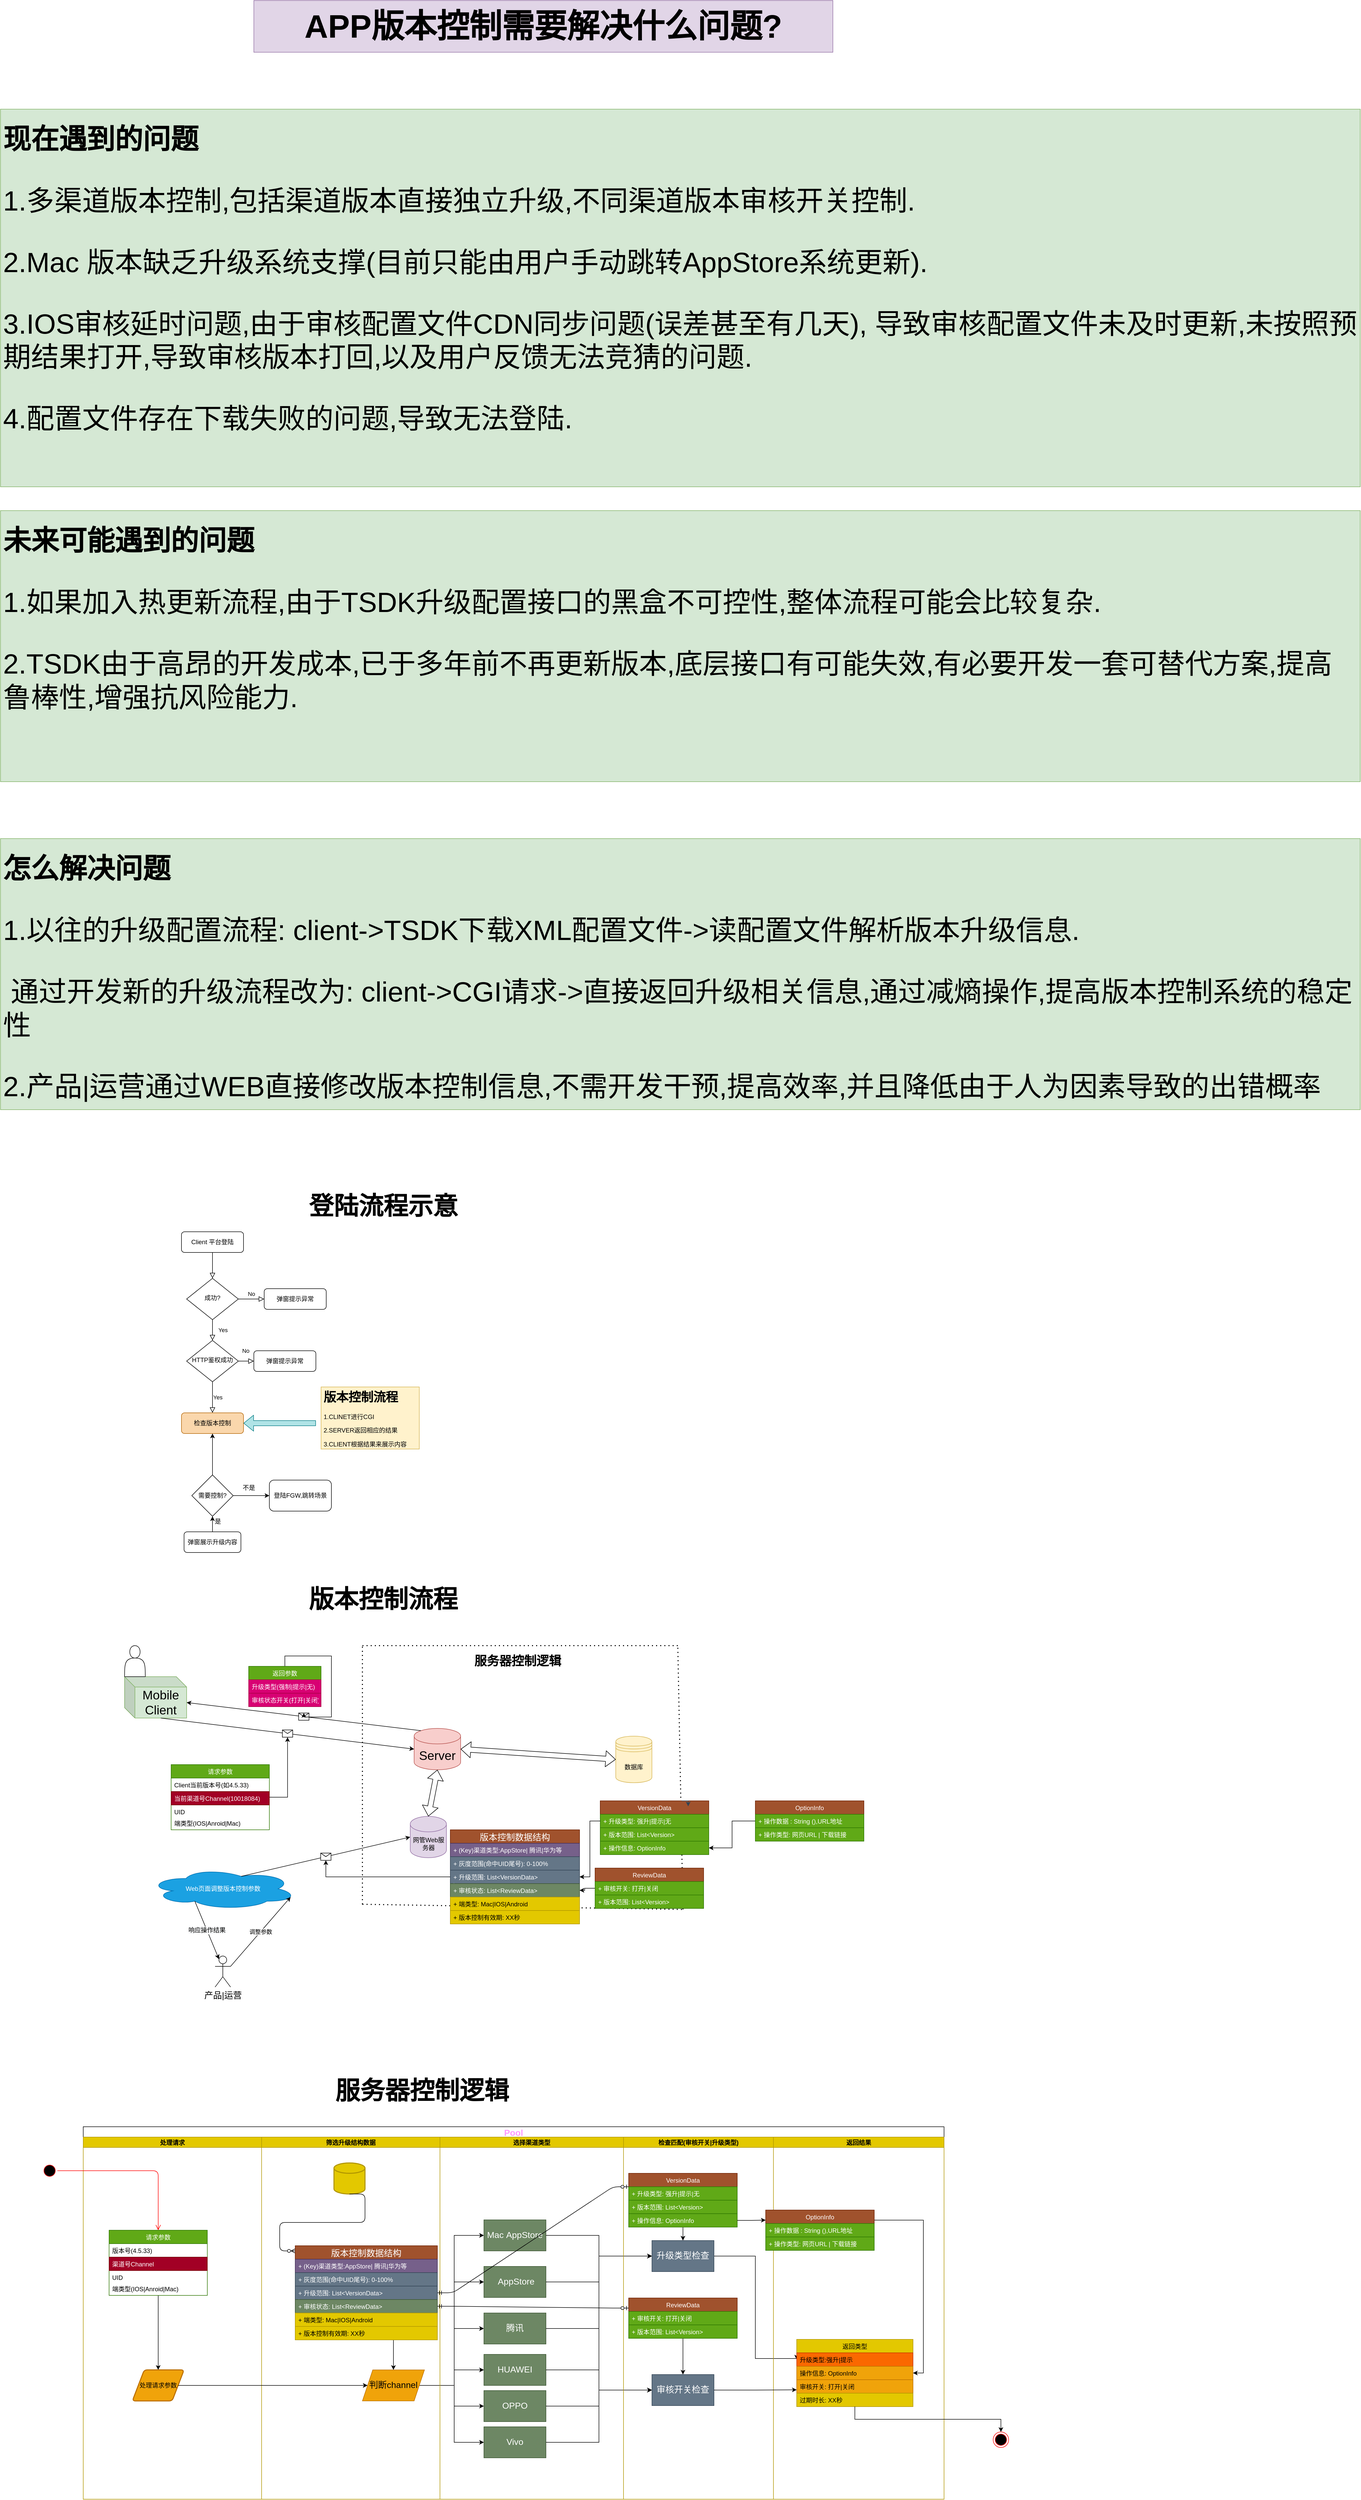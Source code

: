 <mxfile version="14.9.2" type="github">
  <diagram id="C5RBs43oDa-KdzZeNtuy" name="Page-1">
    <mxGraphModel dx="4569" dy="3634" grid="1" gridSize="10" guides="1" tooltips="1" connect="1" arrows="1" fold="1" page="1" pageScale="1" pageWidth="827" pageHeight="1169" math="0" shadow="0">
      <root>
        <mxCell id="WIyWlLk6GJQsqaUBKTNV-0" />
        <mxCell id="WIyWlLk6GJQsqaUBKTNV-1" parent="WIyWlLk6GJQsqaUBKTNV-0" />
        <mxCell id="WIyWlLk6GJQsqaUBKTNV-2" value="" style="rounded=0;html=1;jettySize=auto;orthogonalLoop=1;fontSize=11;endArrow=block;endFill=0;endSize=8;strokeWidth=1;shadow=0;labelBackgroundColor=none;edgeStyle=orthogonalEdgeStyle;" parent="WIyWlLk6GJQsqaUBKTNV-1" source="WIyWlLk6GJQsqaUBKTNV-3" target="WIyWlLk6GJQsqaUBKTNV-6" edge="1">
          <mxGeometry relative="1" as="geometry" />
        </mxCell>
        <mxCell id="WIyWlLk6GJQsqaUBKTNV-3" value="Client&amp;nbsp;平台登陆" style="rounded=1;whiteSpace=wrap;html=1;fontSize=12;glass=0;strokeWidth=1;shadow=0;" parent="WIyWlLk6GJQsqaUBKTNV-1" vertex="1">
          <mxGeometry x="160" y="80" width="120" height="40" as="geometry" />
        </mxCell>
        <mxCell id="WIyWlLk6GJQsqaUBKTNV-4" value="Yes" style="rounded=0;html=1;jettySize=auto;orthogonalLoop=1;fontSize=11;endArrow=block;endFill=0;endSize=8;strokeWidth=1;shadow=0;labelBackgroundColor=none;edgeStyle=orthogonalEdgeStyle;" parent="WIyWlLk6GJQsqaUBKTNV-1" source="WIyWlLk6GJQsqaUBKTNV-6" target="WIyWlLk6GJQsqaUBKTNV-10" edge="1">
          <mxGeometry y="20" relative="1" as="geometry">
            <mxPoint as="offset" />
          </mxGeometry>
        </mxCell>
        <mxCell id="WIyWlLk6GJQsqaUBKTNV-5" value="No" style="edgeStyle=orthogonalEdgeStyle;rounded=0;html=1;jettySize=auto;orthogonalLoop=1;fontSize=11;endArrow=block;endFill=0;endSize=8;strokeWidth=1;shadow=0;labelBackgroundColor=none;" parent="WIyWlLk6GJQsqaUBKTNV-1" source="WIyWlLk6GJQsqaUBKTNV-6" target="WIyWlLk6GJQsqaUBKTNV-7" edge="1">
          <mxGeometry y="10" relative="1" as="geometry">
            <mxPoint as="offset" />
          </mxGeometry>
        </mxCell>
        <mxCell id="WIyWlLk6GJQsqaUBKTNV-6" value="成功?" style="rhombus;whiteSpace=wrap;html=1;shadow=0;fontFamily=Helvetica;fontSize=12;align=center;strokeWidth=1;spacing=6;spacingTop=-4;" parent="WIyWlLk6GJQsqaUBKTNV-1" vertex="1">
          <mxGeometry x="170" y="170" width="100" height="80" as="geometry" />
        </mxCell>
        <mxCell id="WIyWlLk6GJQsqaUBKTNV-7" value="弹窗提示异常" style="rounded=1;whiteSpace=wrap;html=1;fontSize=12;glass=0;strokeWidth=1;shadow=0;" parent="WIyWlLk6GJQsqaUBKTNV-1" vertex="1">
          <mxGeometry x="320" y="190" width="120" height="40" as="geometry" />
        </mxCell>
        <mxCell id="WIyWlLk6GJQsqaUBKTNV-8" value="No" style="rounded=0;html=1;jettySize=auto;orthogonalLoop=1;fontSize=11;endArrow=block;endFill=0;endSize=8;strokeWidth=1;shadow=0;labelBackgroundColor=none;edgeStyle=orthogonalEdgeStyle;" parent="WIyWlLk6GJQsqaUBKTNV-1" source="WIyWlLk6GJQsqaUBKTNV-10" target="WIyWlLk6GJQsqaUBKTNV-11" edge="1">
          <mxGeometry x="0.333" y="20" relative="1" as="geometry">
            <mxPoint as="offset" />
          </mxGeometry>
        </mxCell>
        <mxCell id="WIyWlLk6GJQsqaUBKTNV-9" value="Yes" style="edgeStyle=orthogonalEdgeStyle;rounded=0;html=1;jettySize=auto;orthogonalLoop=1;fontSize=11;endArrow=block;endFill=0;endSize=8;strokeWidth=1;shadow=0;labelBackgroundColor=none;" parent="WIyWlLk6GJQsqaUBKTNV-1" source="WIyWlLk6GJQsqaUBKTNV-10" target="WIyWlLk6GJQsqaUBKTNV-12" edge="1">
          <mxGeometry y="10" relative="1" as="geometry">
            <mxPoint as="offset" />
          </mxGeometry>
        </mxCell>
        <mxCell id="WIyWlLk6GJQsqaUBKTNV-10" value="HTTP鉴权成功" style="rhombus;whiteSpace=wrap;html=1;shadow=0;fontFamily=Helvetica;fontSize=12;align=center;strokeWidth=1;spacing=6;spacingTop=-4;" parent="WIyWlLk6GJQsqaUBKTNV-1" vertex="1">
          <mxGeometry x="170" y="290" width="100" height="80" as="geometry" />
        </mxCell>
        <mxCell id="WIyWlLk6GJQsqaUBKTNV-11" value="弹窗提示异常" style="rounded=1;whiteSpace=wrap;html=1;fontSize=12;glass=0;strokeWidth=1;shadow=0;" parent="WIyWlLk6GJQsqaUBKTNV-1" vertex="1">
          <mxGeometry x="300" y="310" width="120" height="40" as="geometry" />
        </mxCell>
        <mxCell id="WIyWlLk6GJQsqaUBKTNV-12" value="检查版本控制" style="rounded=1;whiteSpace=wrap;html=1;fontSize=12;glass=0;strokeWidth=1;shadow=0;fillColor=#fad7ac;strokeColor=#b46504;" parent="WIyWlLk6GJQsqaUBKTNV-1" vertex="1">
          <mxGeometry x="160" y="430" width="120" height="40" as="geometry" />
        </mxCell>
        <mxCell id="D4YN4v9mlvJEu1m4oH__-1" style="edgeStyle=orthogonalEdgeStyle;rounded=0;orthogonalLoop=1;jettySize=auto;html=1;" parent="WIyWlLk6GJQsqaUBKTNV-1" source="D4YN4v9mlvJEu1m4oH__-0" target="WIyWlLk6GJQsqaUBKTNV-12" edge="1">
          <mxGeometry relative="1" as="geometry" />
        </mxCell>
        <mxCell id="D4YN4v9mlvJEu1m4oH__-6" style="edgeStyle=orthogonalEdgeStyle;rounded=0;orthogonalLoop=1;jettySize=auto;html=1;entryX=0;entryY=0.5;entryDx=0;entryDy=0;" parent="WIyWlLk6GJQsqaUBKTNV-1" source="D4YN4v9mlvJEu1m4oH__-0" target="D4YN4v9mlvJEu1m4oH__-2" edge="1">
          <mxGeometry relative="1" as="geometry" />
        </mxCell>
        <mxCell id="D4YN4v9mlvJEu1m4oH__-0" value="需要控制?" style="rhombus;whiteSpace=wrap;html=1;" parent="WIyWlLk6GJQsqaUBKTNV-1" vertex="1">
          <mxGeometry x="180" y="550" width="80" height="80" as="geometry" />
        </mxCell>
        <mxCell id="D4YN4v9mlvJEu1m4oH__-2" value="登陆FGW,跳转场景" style="rounded=1;whiteSpace=wrap;html=1;" parent="WIyWlLk6GJQsqaUBKTNV-1" vertex="1">
          <mxGeometry x="330" y="560" width="120" height="60" as="geometry" />
        </mxCell>
        <mxCell id="D4YN4v9mlvJEu1m4oH__-4" style="edgeStyle=orthogonalEdgeStyle;rounded=0;orthogonalLoop=1;jettySize=auto;html=1;" parent="WIyWlLk6GJQsqaUBKTNV-1" source="D4YN4v9mlvJEu1m4oH__-3" target="D4YN4v9mlvJEu1m4oH__-0" edge="1">
          <mxGeometry relative="1" as="geometry" />
        </mxCell>
        <mxCell id="D4YN4v9mlvJEu1m4oH__-3" value="弹窗展示升级内容" style="rounded=1;whiteSpace=wrap;html=1;" parent="WIyWlLk6GJQsqaUBKTNV-1" vertex="1">
          <mxGeometry x="165" y="660" width="110" height="40" as="geometry" />
        </mxCell>
        <mxCell id="D4YN4v9mlvJEu1m4oH__-5" value="是" style="text;html=1;align=center;verticalAlign=middle;resizable=0;points=[];autosize=1;strokeColor=none;" parent="WIyWlLk6GJQsqaUBKTNV-1" vertex="1">
          <mxGeometry x="215" y="630" width="30" height="20" as="geometry" />
        </mxCell>
        <mxCell id="D4YN4v9mlvJEu1m4oH__-7" value="不是" style="text;html=1;align=center;verticalAlign=middle;resizable=0;points=[];autosize=1;strokeColor=none;" parent="WIyWlLk6GJQsqaUBKTNV-1" vertex="1">
          <mxGeometry x="270" y="565" width="40" height="20" as="geometry" />
        </mxCell>
        <mxCell id="D4YN4v9mlvJEu1m4oH__-8" value="" style="shape=flexArrow;endArrow=classic;html=1;entryX=1;entryY=0.5;entryDx=0;entryDy=0;fillColor=#b0e3e6;strokeColor=#0e8088;" parent="WIyWlLk6GJQsqaUBKTNV-1" target="WIyWlLk6GJQsqaUBKTNV-12" edge="1">
          <mxGeometry width="50" height="50" relative="1" as="geometry">
            <mxPoint x="420" y="450" as="sourcePoint" />
            <mxPoint x="464" y="430" as="targetPoint" />
          </mxGeometry>
        </mxCell>
        <mxCell id="D4YN4v9mlvJEu1m4oH__-9" value="&lt;h1&gt;版本控制流程&lt;/h1&gt;&lt;p&gt;1.CLINET进行CGI&lt;/p&gt;&lt;p&gt;2.SERVER返回相应的结果&lt;/p&gt;&lt;p&gt;3.CLIENT根据结果来展示内容&lt;/p&gt;" style="text;html=1;strokeColor=#d6b656;fillColor=#fff2cc;spacing=5;spacingTop=-20;whiteSpace=wrap;overflow=hidden;rounded=0;" parent="WIyWlLk6GJQsqaUBKTNV-1" vertex="1">
          <mxGeometry x="430" y="380" width="190" height="120" as="geometry" />
        </mxCell>
        <mxCell id="D4YN4v9mlvJEu1m4oH__-10" value="&lt;font style=&quot;font-size: 48px&quot;&gt;登陆流程示意&lt;/font&gt;" style="text;html=1;align=center;verticalAlign=middle;resizable=0;points=[];autosize=1;strokeColor=none;fontSize=24;fontStyle=1" parent="WIyWlLk6GJQsqaUBKTNV-1" vertex="1">
          <mxGeometry x="400" y="10" width="300" height="40" as="geometry" />
        </mxCell>
        <mxCell id="D4YN4v9mlvJEu1m4oH__-46" value="&lt;h1 style=&quot;text-align: left&quot;&gt;版本控制流程&lt;/h1&gt;" style="text;html=1;align=center;verticalAlign=middle;resizable=0;points=[];autosize=1;strokeColor=none;fontSize=24;" parent="WIyWlLk6GJQsqaUBKTNV-1" vertex="1">
          <mxGeometry x="400" y="740" width="300" height="100" as="geometry" />
        </mxCell>
        <mxCell id="D4YN4v9mlvJEu1m4oH__-47" value="Mobile&lt;br&gt;Client" style="shape=cube;whiteSpace=wrap;html=1;boundedLbl=1;backgroundOutline=1;darkOpacity=0.05;darkOpacity2=0.1;fontSize=24;fillColor=#d5e8d4;strokeColor=#82b366;" parent="WIyWlLk6GJQsqaUBKTNV-1" vertex="1">
          <mxGeometry x="50" y="940" width="120" height="80" as="geometry" />
        </mxCell>
        <mxCell id="D4YN4v9mlvJEu1m4oH__-48" value="Server" style="shape=cylinder3;whiteSpace=wrap;html=1;boundedLbl=1;backgroundOutline=1;size=15;fontSize=24;fillColor=#f8cecc;strokeColor=#b85450;" parent="WIyWlLk6GJQsqaUBKTNV-1" vertex="1">
          <mxGeometry x="610" y="1040" width="90" height="80" as="geometry" />
        </mxCell>
        <mxCell id="0dqQhRruF30PHTMvhqvC-68" style="edgeStyle=orthogonalEdgeStyle;rounded=0;orthogonalLoop=1;jettySize=auto;html=1;entryX=0.5;entryY=1;entryDx=0;entryDy=0;" parent="WIyWlLk6GJQsqaUBKTNV-1" source="0dqQhRruF30PHTMvhqvC-1" target="0dqQhRruF30PHTMvhqvC-66" edge="1">
          <mxGeometry relative="1" as="geometry" />
        </mxCell>
        <mxCell id="0dqQhRruF30PHTMvhqvC-1" value="请求参数" style="swimlane;fontStyle=0;childLayout=stackLayout;horizontal=1;startSize=26;horizontalStack=0;resizeParent=1;resizeParentMax=0;resizeLast=0;collapsible=1;marginBottom=0;autosize=1;metaEdit=1;aspect=fixed;fillColor=#60a917;strokeColor=#2D7600;fontColor=#ffffff;" parent="WIyWlLk6GJQsqaUBKTNV-1" vertex="1">
          <mxGeometry x="140" y="1110" width="190" height="126" as="geometry" />
        </mxCell>
        <mxCell id="0dqQhRruF30PHTMvhqvC-2" value="Client当前版本号(如4.5.33)" style="text;strokeColor=none;fillColor=none;align=left;verticalAlign=top;spacingLeft=4;spacingRight=4;overflow=hidden;rotatable=0;points=[[0,0.5],[1,0.5]];portConstraint=eastwest;" parent="0dqQhRruF30PHTMvhqvC-1" vertex="1">
          <mxGeometry y="26" width="190" height="26" as="geometry" />
        </mxCell>
        <mxCell id="0dqQhRruF30PHTMvhqvC-62" value="当前渠道号Channel(10018084)" style="text;strokeColor=#6F0000;fillColor=#a20025;align=left;verticalAlign=top;spacingLeft=4;spacingRight=4;overflow=hidden;rotatable=0;points=[[0,0.5],[1,0.5]];portConstraint=eastwest;fontColor=#ffffff;" parent="0dqQhRruF30PHTMvhqvC-1" vertex="1">
          <mxGeometry y="52" width="190" height="26" as="geometry" />
        </mxCell>
        <object label="UID" Channel="" id="0dqQhRruF30PHTMvhqvC-4">
          <mxCell style="text;strokeColor=none;fillColor=none;align=left;verticalAlign=top;spacingLeft=4;spacingRight=4;overflow=hidden;rotatable=0;points=[[0,0.5],[1,0.5]];portConstraint=eastwest;" parent="0dqQhRruF30PHTMvhqvC-1" vertex="1">
            <mxGeometry y="78" width="190" height="22" as="geometry" />
          </mxCell>
        </object>
        <mxCell id="0dqQhRruF30PHTMvhqvC-3" value="端类型(IOS|Anroid|Mac)" style="text;strokeColor=none;fillColor=none;align=left;verticalAlign=top;spacingLeft=4;spacingRight=4;overflow=hidden;rotatable=0;points=[[0,0.5],[1,0.5]];portConstraint=eastwest;" parent="0dqQhRruF30PHTMvhqvC-1" vertex="1">
          <mxGeometry y="100" width="190" height="26" as="geometry" />
        </mxCell>
        <mxCell id="0dqQhRruF30PHTMvhqvC-7" value="" style="shape=actor;whiteSpace=wrap;html=1;" parent="WIyWlLk6GJQsqaUBKTNV-1" vertex="1">
          <mxGeometry x="50" y="880" width="40" height="60" as="geometry" />
        </mxCell>
        <mxCell id="0dqQhRruF30PHTMvhqvC-8" value="数据库" style="shape=datastore;whiteSpace=wrap;html=1;fillColor=#fff2cc;strokeColor=#d6b656;" parent="WIyWlLk6GJQsqaUBKTNV-1" vertex="1">
          <mxGeometry x="1000" y="1055" width="70" height="90" as="geometry" />
        </mxCell>
        <mxCell id="0dqQhRruF30PHTMvhqvC-9" value="产品|运营&lt;br style=&quot;font-size: 17px;&quot;&gt;" style="shape=umlActor;verticalLabelPosition=bottom;verticalAlign=top;html=1;outlineConnect=0;fontSize=17;" parent="WIyWlLk6GJQsqaUBKTNV-1" vertex="1">
          <mxGeometry x="225" y="1480" width="30" height="60" as="geometry" />
        </mxCell>
        <mxCell id="0dqQhRruF30PHTMvhqvC-10" value="Web页面调整版本控制参数" style="ellipse;shape=cloud;whiteSpace=wrap;html=1;fillColor=#1ba1e2;strokeColor=#006EAF;fontColor=#ffffff;" parent="WIyWlLk6GJQsqaUBKTNV-1" vertex="1">
          <mxGeometry x="97.5" y="1310" width="285" height="80" as="geometry" />
        </mxCell>
        <mxCell id="0dqQhRruF30PHTMvhqvC-19" value="网管Web服务器" style="shape=cylinder3;whiteSpace=wrap;html=1;boundedLbl=1;backgroundOutline=1;size=15;fillColor=#e1d5e7;strokeColor=#9673a6;" parent="WIyWlLk6GJQsqaUBKTNV-1" vertex="1">
          <mxGeometry x="602.5" y="1210" width="70" height="80" as="geometry" />
        </mxCell>
        <mxCell id="0dqQhRruF30PHTMvhqvC-33" value="" style="endArrow=classic;html=1;entryX=0.25;entryY=0.1;entryDx=0;entryDy=0;entryPerimeter=0;exitX=0.31;exitY=0.8;exitDx=0;exitDy=0;exitPerimeter=0;" parent="WIyWlLk6GJQsqaUBKTNV-1" source="0dqQhRruF30PHTMvhqvC-10" target="0dqQhRruF30PHTMvhqvC-9" edge="1">
          <mxGeometry relative="1" as="geometry">
            <mxPoint x="360" y="1540" as="sourcePoint" />
            <mxPoint x="460" y="1540" as="targetPoint" />
          </mxGeometry>
        </mxCell>
        <mxCell id="0dqQhRruF30PHTMvhqvC-34" value="&lt;span style=&quot;font-size: 12px ; background-color: rgb(248 , 249 , 250)&quot;&gt;响应操作结果&lt;/span&gt;" style="edgeLabel;resizable=0;html=1;align=center;verticalAlign=middle;" parent="0dqQhRruF30PHTMvhqvC-33" connectable="0" vertex="1">
          <mxGeometry relative="1" as="geometry" />
        </mxCell>
        <mxCell id="0dqQhRruF30PHTMvhqvC-35" value="" style="endArrow=classic;html=1;entryX=0.96;entryY=0.7;entryDx=0;entryDy=0;entryPerimeter=0;exitX=1;exitY=0.333;exitDx=0;exitDy=0;exitPerimeter=0;" parent="WIyWlLk6GJQsqaUBKTNV-1" source="0dqQhRruF30PHTMvhqvC-9" target="0dqQhRruF30PHTMvhqvC-10" edge="1">
          <mxGeometry relative="1" as="geometry">
            <mxPoint x="495" y="1670" as="sourcePoint" />
            <mxPoint x="655" y="1670" as="targetPoint" />
          </mxGeometry>
        </mxCell>
        <mxCell id="0dqQhRruF30PHTMvhqvC-36" value="调整参数" style="edgeLabel;resizable=0;html=1;align=center;verticalAlign=middle;" parent="0dqQhRruF30PHTMvhqvC-35" connectable="0" vertex="1">
          <mxGeometry relative="1" as="geometry" />
        </mxCell>
        <mxCell id="0dqQhRruF30PHTMvhqvC-39" value="" style="shape=flexArrow;endArrow=classic;startArrow=classic;html=1;entryX=0.5;entryY=1;entryDx=0;entryDy=0;entryPerimeter=0;exitX=0.5;exitY=0;exitDx=0;exitDy=0;exitPerimeter=0;" parent="WIyWlLk6GJQsqaUBKTNV-1" source="0dqQhRruF30PHTMvhqvC-19" target="D4YN4v9mlvJEu1m4oH__-48" edge="1">
          <mxGeometry width="100" height="100" relative="1" as="geometry">
            <mxPoint x="350" y="1250" as="sourcePoint" />
            <mxPoint x="450" y="1150" as="targetPoint" />
          </mxGeometry>
        </mxCell>
        <mxCell id="0dqQhRruF30PHTMvhqvC-42" value="" style="shape=flexArrow;endArrow=classic;startArrow=classic;html=1;entryX=0;entryY=0.5;entryDx=0;entryDy=0;exitX=1;exitY=0.5;exitDx=0;exitDy=0;exitPerimeter=0;" parent="WIyWlLk6GJQsqaUBKTNV-1" source="D4YN4v9mlvJEu1m4oH__-48" target="0dqQhRruF30PHTMvhqvC-8" edge="1">
          <mxGeometry width="100" height="100" relative="1" as="geometry">
            <mxPoint x="590" y="1110" as="sourcePoint" />
            <mxPoint x="460" y="1080" as="targetPoint" />
            <Array as="points" />
          </mxGeometry>
        </mxCell>
        <mxCell id="0dqQhRruF30PHTMvhqvC-65" value="" style="endArrow=classic;html=1;exitX=0;exitY=0;exitDx=70;exitDy=80;exitPerimeter=0;entryX=0;entryY=0.5;entryDx=0;entryDy=0;entryPerimeter=0;" parent="WIyWlLk6GJQsqaUBKTNV-1" source="D4YN4v9mlvJEu1m4oH__-47" target="D4YN4v9mlvJEu1m4oH__-48" edge="1">
          <mxGeometry relative="1" as="geometry">
            <mxPoint x="290" y="1120" as="sourcePoint" />
            <mxPoint x="420" y="1110" as="targetPoint" />
          </mxGeometry>
        </mxCell>
        <mxCell id="0dqQhRruF30PHTMvhqvC-66" value="" style="shape=message;html=1;outlineConnect=0;" parent="0dqQhRruF30PHTMvhqvC-65" vertex="1">
          <mxGeometry width="20" height="14" relative="1" as="geometry">
            <mxPoint x="-10" y="-7" as="offset" />
          </mxGeometry>
        </mxCell>
        <mxCell id="0dqQhRruF30PHTMvhqvC-69" value="" style="endArrow=classic;html=1;exitX=0.145;exitY=0;exitDx=0;exitDy=4.35;exitPerimeter=0;entryX=0;entryY=0;entryDx=120;entryDy=50;entryPerimeter=0;" parent="WIyWlLk6GJQsqaUBKTNV-1" source="D4YN4v9mlvJEu1m4oH__-48" target="D4YN4v9mlvJEu1m4oH__-47" edge="1">
          <mxGeometry relative="1" as="geometry">
            <mxPoint x="290" y="1020" as="sourcePoint" />
            <mxPoint x="210" y="950" as="targetPoint" />
          </mxGeometry>
        </mxCell>
        <mxCell id="0dqQhRruF30PHTMvhqvC-70" value="" style="shape=message;html=1;outlineConnect=0;" parent="0dqQhRruF30PHTMvhqvC-69" vertex="1">
          <mxGeometry width="20" height="14" relative="1" as="geometry">
            <mxPoint x="-10" y="-7" as="offset" />
          </mxGeometry>
        </mxCell>
        <mxCell id="0dqQhRruF30PHTMvhqvC-75" style="edgeStyle=orthogonalEdgeStyle;rounded=0;orthogonalLoop=1;jettySize=auto;html=1;entryX=0.5;entryY=0;entryDx=0;entryDy=0;exitX=0.5;exitY=0;exitDx=0;exitDy=0;" parent="WIyWlLk6GJQsqaUBKTNV-1" source="0dqQhRruF30PHTMvhqvC-71" target="0dqQhRruF30PHTMvhqvC-70" edge="1">
          <mxGeometry relative="1" as="geometry" />
        </mxCell>
        <mxCell id="0dqQhRruF30PHTMvhqvC-71" value="返回参数" style="swimlane;fontStyle=0;childLayout=stackLayout;horizontal=1;startSize=26;horizontalStack=0;resizeParent=1;resizeParentMax=0;resizeLast=0;collapsible=1;marginBottom=0;fillColor=#60a917;strokeColor=#2D7600;fontColor=#ffffff;" parent="WIyWlLk6GJQsqaUBKTNV-1" vertex="1">
          <mxGeometry x="290" y="920" width="140" height="78" as="geometry" />
        </mxCell>
        <mxCell id="0dqQhRruF30PHTMvhqvC-72" value="升级类型(强制|提示|无)" style="text;strokeColor=#A50040;fillColor=#d80073;align=left;verticalAlign=top;spacingLeft=4;spacingRight=4;overflow=hidden;rotatable=0;points=[[0,0.5],[1,0.5]];portConstraint=eastwest;fontColor=#ffffff;" parent="0dqQhRruF30PHTMvhqvC-71" vertex="1">
          <mxGeometry y="26" width="140" height="26" as="geometry" />
        </mxCell>
        <mxCell id="0dqQhRruF30PHTMvhqvC-73" value="审核状态开关(打开|关闭)" style="text;strokeColor=#A50040;fillColor=#d80073;align=left;verticalAlign=top;spacingLeft=4;spacingRight=4;overflow=hidden;rotatable=0;points=[[0,0.5],[1,0.5]];portConstraint=eastwest;fontColor=#ffffff;" parent="0dqQhRruF30PHTMvhqvC-71" vertex="1">
          <mxGeometry y="52" width="140" height="26" as="geometry" />
        </mxCell>
        <mxCell id="0dqQhRruF30PHTMvhqvC-77" value="" style="endArrow=none;dashed=1;html=1;dashPattern=1 3;strokeWidth=2;" parent="WIyWlLk6GJQsqaUBKTNV-1" edge="1">
          <mxGeometry width="50" height="50" relative="1" as="geometry">
            <mxPoint x="510" y="1380" as="sourcePoint" />
            <mxPoint x="510" y="880" as="targetPoint" />
          </mxGeometry>
        </mxCell>
        <mxCell id="0dqQhRruF30PHTMvhqvC-78" value="" style="endArrow=none;dashed=1;html=1;dashPattern=1 3;strokeWidth=2;" parent="WIyWlLk6GJQsqaUBKTNV-1" edge="1">
          <mxGeometry width="50" height="50" relative="1" as="geometry">
            <mxPoint x="510" y="880" as="sourcePoint" />
            <mxPoint x="1120" y="880" as="targetPoint" />
          </mxGeometry>
        </mxCell>
        <mxCell id="0dqQhRruF30PHTMvhqvC-79" value="" style="endArrow=none;dashed=1;html=1;dashPattern=1 3;strokeWidth=2;" parent="WIyWlLk6GJQsqaUBKTNV-1" edge="1">
          <mxGeometry width="50" height="50" relative="1" as="geometry">
            <mxPoint x="1130" y="1390" as="sourcePoint" />
            <mxPoint x="1120" y="880" as="targetPoint" />
          </mxGeometry>
        </mxCell>
        <mxCell id="0dqQhRruF30PHTMvhqvC-80" value="" style="endArrow=none;dashed=1;html=1;dashPattern=1 3;strokeWidth=2;" parent="WIyWlLk6GJQsqaUBKTNV-1" edge="1">
          <mxGeometry width="50" height="50" relative="1" as="geometry">
            <mxPoint x="510" y="1380" as="sourcePoint" />
            <mxPoint x="1130" y="1390" as="targetPoint" />
          </mxGeometry>
        </mxCell>
        <mxCell id="0dqQhRruF30PHTMvhqvC-82" value="服务器控制逻辑" style="text;strokeColor=none;fillColor=none;html=1;fontSize=24;fontStyle=1;verticalAlign=middle;align=center;" parent="WIyWlLk6GJQsqaUBKTNV-1" vertex="1">
          <mxGeometry x="760" y="890" width="100" height="40" as="geometry" />
        </mxCell>
        <mxCell id="0dqQhRruF30PHTMvhqvC-84" value="&lt;span style=&quot;color: rgb(0 , 0 , 0) ; font-weight: 700&quot;&gt;&lt;font style=&quot;font-size: 48px&quot;&gt;服务器控制逻辑&lt;/font&gt;&lt;/span&gt;" style="text;html=1;align=center;verticalAlign=middle;resizable=0;points=[];autosize=1;strokeColor=none;fontSize=17;fontColor=#FF99FF;" parent="WIyWlLk6GJQsqaUBKTNV-1" vertex="1">
          <mxGeometry x="450" y="1720" width="350" height="40" as="geometry" />
        </mxCell>
        <mxCell id="OAMbJ3CtcpUxDA4NEAeq-6" style="edgeStyle=orthogonalEdgeStyle;rounded=0;orthogonalLoop=1;jettySize=auto;html=1;entryX=0.5;entryY=1;entryDx=0;entryDy=0;" parent="WIyWlLk6GJQsqaUBKTNV-1" source="0dqQhRruF30PHTMvhqvC-85" target="OAMbJ3CtcpUxDA4NEAeq-5" edge="1">
          <mxGeometry relative="1" as="geometry" />
        </mxCell>
        <mxCell id="0dqQhRruF30PHTMvhqvC-85" value="版本控制数据结构" style="swimlane;fontStyle=0;childLayout=stackLayout;horizontal=1;startSize=26;fillColor=#a0522d;horizontalStack=0;resizeParent=1;resizeParentMax=0;resizeLast=0;collapsible=1;marginBottom=0;fontSize=17;strokeColor=#6D1F00;fontColor=#ffffff;" parent="WIyWlLk6GJQsqaUBKTNV-1" vertex="1">
          <mxGeometry x="680" y="1236" width="250" height="182" as="geometry" />
        </mxCell>
        <mxCell id="0dqQhRruF30PHTMvhqvC-87" value="+ (Key)渠道类型:AppStore| 腾讯|华为等" style="text;strokeColor=#432D57;fillColor=#76608a;align=left;verticalAlign=top;spacingLeft=4;spacingRight=4;overflow=hidden;rotatable=0;points=[[0,0.5],[1,0.5]];portConstraint=eastwest;fontColor=#ffffff;" parent="0dqQhRruF30PHTMvhqvC-85" vertex="1">
          <mxGeometry y="26" width="250" height="26" as="geometry" />
        </mxCell>
        <mxCell id="0dqQhRruF30PHTMvhqvC-97" value="+ 灰度范围(命中UID尾号): 0-100%" style="text;strokeColor=#314354;fillColor=#647687;align=left;verticalAlign=top;spacingLeft=4;spacingRight=4;overflow=hidden;rotatable=0;points=[[0,0.5],[1,0.5]];portConstraint=eastwest;fontColor=#ffffff;" parent="0dqQhRruF30PHTMvhqvC-85" vertex="1">
          <mxGeometry y="52" width="250" height="26" as="geometry" />
        </mxCell>
        <mxCell id="0dqQhRruF30PHTMvhqvC-96" value="+ 升级范围: List&lt;VersionData&gt;&#xa;&gt; " style="text;strokeColor=#314354;fillColor=#647687;align=left;verticalAlign=top;spacingLeft=4;spacingRight=4;overflow=hidden;rotatable=0;points=[[0,0.5],[1,0.5]];portConstraint=eastwest;fontColor=#FFFFFF;" parent="0dqQhRruF30PHTMvhqvC-85" vertex="1">
          <mxGeometry y="78" width="250" height="26" as="geometry" />
        </mxCell>
        <mxCell id="0dqQhRruF30PHTMvhqvC-95" value="+ 审核状态: List&lt;ReviewData&gt;" style="text;strokeColor=#3A5431;fillColor=#6d8764;align=left;verticalAlign=top;spacingLeft=4;spacingRight=4;overflow=hidden;rotatable=0;points=[[0,0.5],[1,0.5]];portConstraint=eastwest;fontColor=#ffffff;" parent="0dqQhRruF30PHTMvhqvC-85" vertex="1">
          <mxGeometry y="104" width="250" height="26" as="geometry" />
        </mxCell>
        <mxCell id="0dqQhRruF30PHTMvhqvC-86" value="+ 端类型: Mac|IOS|Android&#xa;" style="text;strokeColor=#B09500;fillColor=#e3c800;align=left;verticalAlign=top;spacingLeft=4;spacingRight=4;overflow=hidden;rotatable=0;points=[[0,0.5],[1,0.5]];portConstraint=eastwest;fontColor=#000000;" parent="0dqQhRruF30PHTMvhqvC-85" vertex="1">
          <mxGeometry y="130" width="250" height="26" as="geometry" />
        </mxCell>
        <mxCell id="OAMbJ3CtcpUxDA4NEAeq-105" value="+ 版本控制有效期: XX秒&#xa;" style="text;strokeColor=#B09500;fillColor=#e3c800;align=left;verticalAlign=top;spacingLeft=4;spacingRight=4;overflow=hidden;rotatable=0;points=[[0,0.5],[1,0.5]];portConstraint=eastwest;fontColor=#000000;" parent="0dqQhRruF30PHTMvhqvC-85" vertex="1">
          <mxGeometry y="156" width="250" height="26" as="geometry" />
        </mxCell>
        <mxCell id="0dqQhRruF30PHTMvhqvC-89" value="Pool" style="swimlane;childLayout=stackLayout;resizeParent=1;resizeParentMax=0;startSize=20;fontSize=17;fontColor=#FF99FF;metaEdit=1;resizeHeight=1;resizeWidth=1;" parent="WIyWlLk6GJQsqaUBKTNV-1" vertex="1">
          <mxGeometry x="-30" y="1810" width="1665" height="720" as="geometry" />
        </mxCell>
        <mxCell id="OAMbJ3CtcpUxDA4NEAeq-35" value="处理请求" style="swimlane;startSize=20;resizeWidth=1;resizeHeight=1;fillColor=#e3c800;strokeColor=#B09500;fontColor=#000000;" parent="0dqQhRruF30PHTMvhqvC-89" vertex="1">
          <mxGeometry y="20" width="345" height="700" as="geometry" />
        </mxCell>
        <mxCell id="OAMbJ3CtcpUxDA4NEAeq-56" style="edgeStyle=orthogonalEdgeStyle;rounded=0;orthogonalLoop=1;jettySize=auto;html=1;entryX=0.5;entryY=0;entryDx=0;entryDy=0;" parent="OAMbJ3CtcpUxDA4NEAeq-35" source="OAMbJ3CtcpUxDA4NEAeq-44" target="OAMbJ3CtcpUxDA4NEAeq-53" edge="1">
          <mxGeometry relative="1" as="geometry" />
        </mxCell>
        <mxCell id="OAMbJ3CtcpUxDA4NEAeq-44" value="请求参数" style="swimlane;fontStyle=0;childLayout=stackLayout;horizontal=1;startSize=26;horizontalStack=0;resizeParent=1;resizeParentMax=0;resizeLast=0;collapsible=1;marginBottom=0;autosize=1;metaEdit=1;aspect=fixed;fillColor=#60a917;strokeColor=#2D7600;fontColor=#ffffff;" parent="OAMbJ3CtcpUxDA4NEAeq-35" vertex="1">
          <mxGeometry x="50" y="180" width="190" height="126" as="geometry" />
        </mxCell>
        <mxCell id="OAMbJ3CtcpUxDA4NEAeq-45" value="版本号(4.5.33)" style="text;strokeColor=none;fillColor=none;align=left;verticalAlign=top;spacingLeft=4;spacingRight=4;overflow=hidden;rotatable=0;points=[[0,0.5],[1,0.5]];portConstraint=eastwest;" parent="OAMbJ3CtcpUxDA4NEAeq-44" vertex="1">
          <mxGeometry y="26" width="190" height="26" as="geometry" />
        </mxCell>
        <mxCell id="OAMbJ3CtcpUxDA4NEAeq-46" value="渠道号Channel" style="text;strokeColor=#6F0000;fillColor=#a20025;align=left;verticalAlign=top;spacingLeft=4;spacingRight=4;overflow=hidden;rotatable=0;points=[[0,0.5],[1,0.5]];portConstraint=eastwest;fontColor=#ffffff;" parent="OAMbJ3CtcpUxDA4NEAeq-44" vertex="1">
          <mxGeometry y="52" width="190" height="26" as="geometry" />
        </mxCell>
        <object label="UID" Channel="" id="OAMbJ3CtcpUxDA4NEAeq-47">
          <mxCell style="text;strokeColor=none;fillColor=none;align=left;verticalAlign=top;spacingLeft=4;spacingRight=4;overflow=hidden;rotatable=0;points=[[0,0.5],[1,0.5]];portConstraint=eastwest;" parent="OAMbJ3CtcpUxDA4NEAeq-44" vertex="1">
            <mxGeometry y="78" width="190" height="22" as="geometry" />
          </mxCell>
        </object>
        <mxCell id="OAMbJ3CtcpUxDA4NEAeq-48" value="端类型(IOS|Anroid|Mac)" style="text;strokeColor=none;fillColor=none;align=left;verticalAlign=top;spacingLeft=4;spacingRight=4;overflow=hidden;rotatable=0;points=[[0,0.5],[1,0.5]];portConstraint=eastwest;" parent="OAMbJ3CtcpUxDA4NEAeq-44" vertex="1">
          <mxGeometry y="100" width="190" height="26" as="geometry" />
        </mxCell>
        <mxCell id="OAMbJ3CtcpUxDA4NEAeq-53" value="处理请求参数" style="shape=parallelogram;html=1;strokeWidth=2;perimeter=parallelogramPerimeter;whiteSpace=wrap;rounded=1;arcSize=12;size=0.23;fillColor=#f0a30a;strokeColor=#BD7000;fontColor=#000000;" parent="OAMbJ3CtcpUxDA4NEAeq-35" vertex="1">
          <mxGeometry x="95" y="450" width="100" height="60" as="geometry" />
        </mxCell>
        <mxCell id="0dqQhRruF30PHTMvhqvC-124" style="edgeStyle=orthogonalEdgeStyle;rounded=0;orthogonalLoop=1;jettySize=auto;html=1;entryX=0;entryY=0.5;entryDx=0;entryDy=0;fontSize=17;fontColor=#000000;exitX=1;exitY=0.5;exitDx=0;exitDy=0;" parent="0dqQhRruF30PHTMvhqvC-89" source="0dqQhRruF30PHTMvhqvC-131" target="0dqQhRruF30PHTMvhqvC-100" edge="1">
          <mxGeometry relative="1" as="geometry" />
        </mxCell>
        <mxCell id="0dqQhRruF30PHTMvhqvC-125" style="edgeStyle=orthogonalEdgeStyle;rounded=0;orthogonalLoop=1;jettySize=auto;html=1;entryX=0;entryY=0.5;entryDx=0;entryDy=0;fontSize=17;fontColor=#000000;exitX=1;exitY=0.5;exitDx=0;exitDy=0;" parent="0dqQhRruF30PHTMvhqvC-89" source="0dqQhRruF30PHTMvhqvC-131" target="0dqQhRruF30PHTMvhqvC-119" edge="1">
          <mxGeometry relative="1" as="geometry" />
        </mxCell>
        <mxCell id="0dqQhRruF30PHTMvhqvC-135" style="edgeStyle=orthogonalEdgeStyle;rounded=0;orthogonalLoop=1;jettySize=auto;html=1;entryX=0;entryY=0.5;entryDx=0;entryDy=0;fontSize=17;fontColor=#000000;" parent="0dqQhRruF30PHTMvhqvC-89" source="0dqQhRruF30PHTMvhqvC-131" target="0dqQhRruF30PHTMvhqvC-123" edge="1">
          <mxGeometry relative="1" as="geometry" />
        </mxCell>
        <mxCell id="0dqQhRruF30PHTMvhqvC-136" style="edgeStyle=orthogonalEdgeStyle;rounded=0;orthogonalLoop=1;jettySize=auto;html=1;entryX=0;entryY=0.5;entryDx=0;entryDy=0;fontSize=17;fontColor=#000000;" parent="0dqQhRruF30PHTMvhqvC-89" source="0dqQhRruF30PHTMvhqvC-131" target="0dqQhRruF30PHTMvhqvC-126" edge="1">
          <mxGeometry relative="1" as="geometry" />
        </mxCell>
        <mxCell id="0dqQhRruF30PHTMvhqvC-137" style="edgeStyle=orthogonalEdgeStyle;rounded=0;orthogonalLoop=1;jettySize=auto;html=1;entryX=0;entryY=0.5;entryDx=0;entryDy=0;fontSize=17;fontColor=#000000;" parent="0dqQhRruF30PHTMvhqvC-89" source="0dqQhRruF30PHTMvhqvC-131" target="0dqQhRruF30PHTMvhqvC-127" edge="1">
          <mxGeometry relative="1" as="geometry" />
        </mxCell>
        <mxCell id="0dqQhRruF30PHTMvhqvC-138" style="edgeStyle=orthogonalEdgeStyle;rounded=0;orthogonalLoop=1;jettySize=auto;html=1;entryX=0;entryY=0.5;entryDx=0;entryDy=0;fontSize=17;fontColor=#000000;" parent="0dqQhRruF30PHTMvhqvC-89" source="0dqQhRruF30PHTMvhqvC-131" target="0dqQhRruF30PHTMvhqvC-128" edge="1">
          <mxGeometry relative="1" as="geometry" />
        </mxCell>
        <mxCell id="0dqQhRruF30PHTMvhqvC-90" value="筛选升级结构数据" style="swimlane;startSize=20;resizeWidth=1;resizeHeight=1;fillColor=#e3c800;strokeColor=#B09500;fontColor=#000000;" parent="0dqQhRruF30PHTMvhqvC-89" vertex="1">
          <mxGeometry x="345" y="20" width="345" height="700" as="geometry" />
        </mxCell>
        <mxCell id="0dqQhRruF30PHTMvhqvC-131" value="判断channel" style="shape=parallelogram;perimeter=parallelogramPerimeter;whiteSpace=wrap;html=1;fixedSize=1;fontSize=17;fontColor=#000000;fillColor=#f0a30a;strokeColor=#BD7000;" parent="0dqQhRruF30PHTMvhqvC-90" vertex="1">
          <mxGeometry x="195" y="450" width="120" height="60" as="geometry" />
        </mxCell>
        <mxCell id="OAMbJ3CtcpUxDA4NEAeq-33" value="" style="strokeWidth=2;html=1;shape=mxgraph.flowchart.database;whiteSpace=wrap;fillColor=#e3c800;strokeColor=#B09500;fontColor=#000000;" parent="0dqQhRruF30PHTMvhqvC-90" vertex="1">
          <mxGeometry x="140" y="50" width="60" height="60" as="geometry" />
        </mxCell>
        <mxCell id="OAMbJ3CtcpUxDA4NEAeq-34" value="" style="edgeStyle=entityRelationEdgeStyle;fontSize=12;html=1;endArrow=ERzeroToMany;endFill=1;exitX=0.5;exitY=1;exitDx=0;exitDy=0;exitPerimeter=0;" parent="0dqQhRruF30PHTMvhqvC-90" source="OAMbJ3CtcpUxDA4NEAeq-33" edge="1">
          <mxGeometry width="100" height="100" relative="1" as="geometry">
            <mxPoint x="-305" y="520" as="sourcePoint" />
            <mxPoint x="65" y="220" as="targetPoint" />
          </mxGeometry>
        </mxCell>
        <mxCell id="OAMbJ3CtcpUxDA4NEAeq-93" style="edgeStyle=orthogonalEdgeStyle;rounded=0;orthogonalLoop=1;jettySize=auto;html=1;exitX=0.5;exitY=1;exitDx=0;exitDy=0;fontColor=#60A917;" parent="0dqQhRruF30PHTMvhqvC-90" source="OAMbJ3CtcpUxDA4NEAeq-85" target="0dqQhRruF30PHTMvhqvC-131" edge="1">
          <mxGeometry relative="1" as="geometry">
            <Array as="points">
              <mxPoint x="255" y="392" />
            </Array>
          </mxGeometry>
        </mxCell>
        <mxCell id="OAMbJ3CtcpUxDA4NEAeq-85" value="版本控制数据结构" style="swimlane;fontStyle=0;childLayout=stackLayout;horizontal=1;startSize=26;fillColor=#a0522d;horizontalStack=0;resizeParent=1;resizeParentMax=0;resizeLast=0;collapsible=1;marginBottom=0;fontSize=17;strokeColor=#6D1F00;fontColor=#ffffff;" parent="0dqQhRruF30PHTMvhqvC-90" vertex="1">
          <mxGeometry x="65" y="210" width="275" height="182" as="geometry" />
        </mxCell>
        <mxCell id="OAMbJ3CtcpUxDA4NEAeq-86" value="+ (Key)渠道类型:AppStore| 腾讯|华为等" style="text;strokeColor=#432D57;fillColor=#76608a;align=left;verticalAlign=top;spacingLeft=4;spacingRight=4;overflow=hidden;rotatable=0;points=[[0,0.5],[1,0.5]];portConstraint=eastwest;fontColor=#ffffff;" parent="OAMbJ3CtcpUxDA4NEAeq-85" vertex="1">
          <mxGeometry y="26" width="275" height="26" as="geometry" />
        </mxCell>
        <mxCell id="OAMbJ3CtcpUxDA4NEAeq-87" value="+ 灰度范围(命中UID尾号): 0-100%" style="text;strokeColor=#314354;fillColor=#647687;align=left;verticalAlign=top;spacingLeft=4;spacingRight=4;overflow=hidden;rotatable=0;points=[[0,0.5],[1,0.5]];portConstraint=eastwest;fontColor=#ffffff;" parent="OAMbJ3CtcpUxDA4NEAeq-85" vertex="1">
          <mxGeometry y="52" width="275" height="26" as="geometry" />
        </mxCell>
        <mxCell id="OAMbJ3CtcpUxDA4NEAeq-88" value="+ 升级范围: List&lt;VersionData&gt;&#xa;&gt; " style="text;strokeColor=#314354;fillColor=#647687;align=left;verticalAlign=top;spacingLeft=4;spacingRight=4;overflow=hidden;rotatable=0;points=[[0,0.5],[1,0.5]];portConstraint=eastwest;fontColor=#FFFFFF;" parent="OAMbJ3CtcpUxDA4NEAeq-85" vertex="1">
          <mxGeometry y="78" width="275" height="26" as="geometry" />
        </mxCell>
        <mxCell id="OAMbJ3CtcpUxDA4NEAeq-89" value="+ 审核状态: List&lt;ReviewData&gt;" style="text;strokeColor=#3A5431;fillColor=#6d8764;align=left;verticalAlign=top;spacingLeft=4;spacingRight=4;overflow=hidden;rotatable=0;points=[[0,0.5],[1,0.5]];portConstraint=eastwest;fontColor=#ffffff;" parent="OAMbJ3CtcpUxDA4NEAeq-85" vertex="1">
          <mxGeometry y="104" width="275" height="26" as="geometry" />
        </mxCell>
        <mxCell id="OAMbJ3CtcpUxDA4NEAeq-90" value="+ 端类型: Mac|IOS|Android&#xa;" style="text;strokeColor=#B09500;fillColor=#e3c800;align=left;verticalAlign=top;spacingLeft=4;spacingRight=4;overflow=hidden;rotatable=0;points=[[0,0.5],[1,0.5]];portConstraint=eastwest;fontColor=#000000;" parent="OAMbJ3CtcpUxDA4NEAeq-85" vertex="1">
          <mxGeometry y="130" width="275" height="26" as="geometry" />
        </mxCell>
        <mxCell id="OAMbJ3CtcpUxDA4NEAeq-106" value="+ 版本控制有效期: XX秒&#xa;" style="text;strokeColor=#B09500;fillColor=#e3c800;align=left;verticalAlign=top;spacingLeft=4;spacingRight=4;overflow=hidden;rotatable=0;points=[[0,0.5],[1,0.5]];portConstraint=eastwest;fontColor=#000000;" parent="OAMbJ3CtcpUxDA4NEAeq-85" vertex="1">
          <mxGeometry y="156" width="275" height="26" as="geometry" />
        </mxCell>
        <mxCell id="0dqQhRruF30PHTMvhqvC-91" value="选择渠道类型" style="swimlane;startSize=20;fillColor=#e3c800;strokeColor=#B09500;fontColor=#000000;" parent="0dqQhRruF30PHTMvhqvC-89" vertex="1">
          <mxGeometry x="690" y="20" width="355" height="700" as="geometry" />
        </mxCell>
        <mxCell id="0dqQhRruF30PHTMvhqvC-100" value="Mac&amp;nbsp;AppStore" style="rounded=0;whiteSpace=wrap;html=1;fontSize=17;fontColor=#ffffff;fillColor=#6d8764;strokeColor=#3A5431;" parent="0dqQhRruF30PHTMvhqvC-91" vertex="1">
          <mxGeometry x="85" y="160" width="120" height="60" as="geometry" />
        </mxCell>
        <mxCell id="0dqQhRruF30PHTMvhqvC-119" value="&amp;nbsp;AppStore" style="rounded=0;whiteSpace=wrap;html=1;fontSize=17;fontColor=#ffffff;fillColor=#6d8764;strokeColor=#3A5431;" parent="0dqQhRruF30PHTMvhqvC-91" vertex="1">
          <mxGeometry x="85" y="250" width="120" height="60" as="geometry" />
        </mxCell>
        <mxCell id="0dqQhRruF30PHTMvhqvC-123" value="腾讯" style="rounded=0;whiteSpace=wrap;html=1;fontSize=17;fontColor=#ffffff;fillColor=#6d8764;strokeColor=#3A5431;" parent="0dqQhRruF30PHTMvhqvC-91" vertex="1">
          <mxGeometry x="85" y="340" width="120" height="60" as="geometry" />
        </mxCell>
        <mxCell id="0dqQhRruF30PHTMvhqvC-128" value="Vivo" style="rounded=0;whiteSpace=wrap;html=1;fontSize=17;fontColor=#ffffff;fillColor=#6d8764;strokeColor=#3A5431;" parent="0dqQhRruF30PHTMvhqvC-91" vertex="1">
          <mxGeometry x="85" y="560" width="120" height="60" as="geometry" />
        </mxCell>
        <mxCell id="0dqQhRruF30PHTMvhqvC-127" value="OPPO" style="rounded=0;whiteSpace=wrap;html=1;fontSize=17;fontColor=#ffffff;fillColor=#6d8764;strokeColor=#3A5431;" parent="0dqQhRruF30PHTMvhqvC-91" vertex="1">
          <mxGeometry x="85" y="490" width="120" height="60" as="geometry" />
        </mxCell>
        <mxCell id="0dqQhRruF30PHTMvhqvC-126" value="HUAWEI" style="rounded=0;whiteSpace=wrap;html=1;fontSize=17;fontColor=#ffffff;fillColor=#6d8764;strokeColor=#3A5431;" parent="0dqQhRruF30PHTMvhqvC-91" vertex="1">
          <mxGeometry x="85" y="420" width="120" height="60" as="geometry" />
        </mxCell>
        <mxCell id="OAMbJ3CtcpUxDA4NEAeq-13" style="edgeStyle=orthogonalEdgeStyle;rounded=0;orthogonalLoop=1;jettySize=auto;html=1;entryX=0;entryY=0.5;entryDx=0;entryDy=0;" parent="0dqQhRruF30PHTMvhqvC-89" source="0dqQhRruF30PHTMvhqvC-100" target="0dqQhRruF30PHTMvhqvC-140" edge="1">
          <mxGeometry relative="1" as="geometry" />
        </mxCell>
        <mxCell id="OAMbJ3CtcpUxDA4NEAeq-16" style="edgeStyle=orthogonalEdgeStyle;rounded=0;orthogonalLoop=1;jettySize=auto;html=1;entryX=0;entryY=0.5;entryDx=0;entryDy=0;" parent="0dqQhRruF30PHTMvhqvC-89" source="0dqQhRruF30PHTMvhqvC-123" target="0dqQhRruF30PHTMvhqvC-140" edge="1">
          <mxGeometry relative="1" as="geometry" />
        </mxCell>
        <mxCell id="OAMbJ3CtcpUxDA4NEAeq-20" style="edgeStyle=orthogonalEdgeStyle;rounded=0;orthogonalLoop=1;jettySize=auto;html=1;entryX=0;entryY=0.5;entryDx=0;entryDy=0;" parent="0dqQhRruF30PHTMvhqvC-89" source="0dqQhRruF30PHTMvhqvC-119" target="0dqQhRruF30PHTMvhqvC-140" edge="1">
          <mxGeometry relative="1" as="geometry" />
        </mxCell>
        <mxCell id="OAMbJ3CtcpUxDA4NEAeq-21" style="edgeStyle=orthogonalEdgeStyle;rounded=0;orthogonalLoop=1;jettySize=auto;html=1;entryX=0;entryY=0.5;entryDx=0;entryDy=0;" parent="0dqQhRruF30PHTMvhqvC-89" source="0dqQhRruF30PHTMvhqvC-126" target="0dqQhRruF30PHTMvhqvC-140" edge="1">
          <mxGeometry relative="1" as="geometry" />
        </mxCell>
        <mxCell id="OAMbJ3CtcpUxDA4NEAeq-22" style="edgeStyle=orthogonalEdgeStyle;rounded=0;orthogonalLoop=1;jettySize=auto;html=1;entryX=0;entryY=0.5;entryDx=0;entryDy=0;" parent="0dqQhRruF30PHTMvhqvC-89" source="0dqQhRruF30PHTMvhqvC-127" target="0dqQhRruF30PHTMvhqvC-140" edge="1">
          <mxGeometry relative="1" as="geometry" />
        </mxCell>
        <mxCell id="OAMbJ3CtcpUxDA4NEAeq-23" style="edgeStyle=orthogonalEdgeStyle;rounded=0;orthogonalLoop=1;jettySize=auto;html=1;entryX=0;entryY=0.5;entryDx=0;entryDy=0;" parent="0dqQhRruF30PHTMvhqvC-89" source="0dqQhRruF30PHTMvhqvC-128" target="0dqQhRruF30PHTMvhqvC-140" edge="1">
          <mxGeometry relative="1" as="geometry" />
        </mxCell>
        <mxCell id="OAMbJ3CtcpUxDA4NEAeq-24" style="edgeStyle=orthogonalEdgeStyle;rounded=0;orthogonalLoop=1;jettySize=auto;html=1;exitX=1;exitY=0.5;exitDx=0;exitDy=0;entryX=0;entryY=0.5;entryDx=0;entryDy=0;" parent="0dqQhRruF30PHTMvhqvC-89" source="0dqQhRruF30PHTMvhqvC-100" target="0dqQhRruF30PHTMvhqvC-101" edge="1">
          <mxGeometry relative="1" as="geometry" />
        </mxCell>
        <mxCell id="OAMbJ3CtcpUxDA4NEAeq-25" style="edgeStyle=orthogonalEdgeStyle;rounded=0;orthogonalLoop=1;jettySize=auto;html=1;entryX=0;entryY=0.5;entryDx=0;entryDy=0;" parent="0dqQhRruF30PHTMvhqvC-89" source="0dqQhRruF30PHTMvhqvC-119" target="0dqQhRruF30PHTMvhqvC-101" edge="1">
          <mxGeometry relative="1" as="geometry" />
        </mxCell>
        <mxCell id="OAMbJ3CtcpUxDA4NEAeq-26" style="edgeStyle=orthogonalEdgeStyle;rounded=0;orthogonalLoop=1;jettySize=auto;html=1;entryX=0;entryY=0.5;entryDx=0;entryDy=0;" parent="0dqQhRruF30PHTMvhqvC-89" source="0dqQhRruF30PHTMvhqvC-123" target="0dqQhRruF30PHTMvhqvC-101" edge="1">
          <mxGeometry relative="1" as="geometry" />
        </mxCell>
        <mxCell id="OAMbJ3CtcpUxDA4NEAeq-27" style="edgeStyle=orthogonalEdgeStyle;rounded=0;orthogonalLoop=1;jettySize=auto;html=1;entryX=0;entryY=0.5;entryDx=0;entryDy=0;" parent="0dqQhRruF30PHTMvhqvC-89" source="0dqQhRruF30PHTMvhqvC-127" target="0dqQhRruF30PHTMvhqvC-101" edge="1">
          <mxGeometry relative="1" as="geometry" />
        </mxCell>
        <mxCell id="OAMbJ3CtcpUxDA4NEAeq-28" style="edgeStyle=orthogonalEdgeStyle;rounded=0;orthogonalLoop=1;jettySize=auto;html=1;entryX=0;entryY=0.5;entryDx=0;entryDy=0;" parent="0dqQhRruF30PHTMvhqvC-89" source="0dqQhRruF30PHTMvhqvC-128" target="0dqQhRruF30PHTMvhqvC-101" edge="1">
          <mxGeometry relative="1" as="geometry" />
        </mxCell>
        <mxCell id="OAMbJ3CtcpUxDA4NEAeq-29" style="edgeStyle=orthogonalEdgeStyle;rounded=0;orthogonalLoop=1;jettySize=auto;html=1;entryX=0;entryY=0.5;entryDx=0;entryDy=0;" parent="0dqQhRruF30PHTMvhqvC-89" source="0dqQhRruF30PHTMvhqvC-126" target="0dqQhRruF30PHTMvhqvC-101" edge="1">
          <mxGeometry relative="1" as="geometry" />
        </mxCell>
        <mxCell id="OAMbJ3CtcpUxDA4NEAeq-31" style="edgeStyle=orthogonalEdgeStyle;rounded=0;orthogonalLoop=1;jettySize=auto;html=1;exitX=1;exitY=0.5;exitDx=0;exitDy=0;entryX=0;entryY=0.5;entryDx=0;entryDy=0;" parent="0dqQhRruF30PHTMvhqvC-89" source="0dqQhRruF30PHTMvhqvC-140" target="OAMbJ3CtcpUxDA4NEAeq-1" edge="1">
          <mxGeometry relative="1" as="geometry">
            <mxPoint x="1380" y="425" as="targetPoint" />
            <Array as="points">
              <mxPoint x="1300" y="250" />
              <mxPoint x="1300" y="448" />
            </Array>
          </mxGeometry>
        </mxCell>
        <mxCell id="0dqQhRruF30PHTMvhqvC-92" value="检查匹配(审核开关|升级类型)" style="swimlane;startSize=20;fillColor=#e3c800;strokeColor=#B09500;fontColor=#000000;" parent="0dqQhRruF30PHTMvhqvC-89" vertex="1">
          <mxGeometry x="1045" y="20" width="290" height="700" as="geometry" />
        </mxCell>
        <mxCell id="0dqQhRruF30PHTMvhqvC-101" value="审核开关检查" style="rounded=0;whiteSpace=wrap;html=1;fontSize=17;fontColor=#ffffff;fillColor=#647687;strokeColor=#314354;" parent="0dqQhRruF30PHTMvhqvC-92" vertex="1">
          <mxGeometry x="55" y="459" width="120" height="60" as="geometry" />
        </mxCell>
        <mxCell id="0dqQhRruF30PHTMvhqvC-140" value="升级类型检查" style="rounded=0;whiteSpace=wrap;html=1;fontSize=17;fontColor=#ffffff;fillColor=#647687;strokeColor=#314354;" parent="0dqQhRruF30PHTMvhqvC-92" vertex="1">
          <mxGeometry x="55" y="200" width="120" height="60" as="geometry" />
        </mxCell>
        <mxCell id="OAMbJ3CtcpUxDA4NEAeq-113" style="edgeStyle=orthogonalEdgeStyle;rounded=0;orthogonalLoop=1;jettySize=auto;html=1;entryX=0.5;entryY=0;entryDx=0;entryDy=0;fontColor=#60A917;" parent="0dqQhRruF30PHTMvhqvC-92" source="OAMbJ3CtcpUxDA4NEAeq-94" target="0dqQhRruF30PHTMvhqvC-140" edge="1">
          <mxGeometry relative="1" as="geometry" />
        </mxCell>
        <mxCell id="OAMbJ3CtcpUxDA4NEAeq-94" value="VersionData" style="swimlane;fontStyle=0;childLayout=stackLayout;horizontal=1;startSize=26;fillColor=#a0522d;horizontalStack=0;resizeParent=1;resizeParentMax=0;resizeLast=0;collapsible=1;marginBottom=0;strokeColor=#6D1F00;fontColor=#ffffff;" parent="0dqQhRruF30PHTMvhqvC-92" vertex="1">
          <mxGeometry x="10" y="70" width="210" height="104" as="geometry" />
        </mxCell>
        <mxCell id="OAMbJ3CtcpUxDA4NEAeq-95" value="+ 升级类型: 强升|提示|无" style="text;strokeColor=#2D7600;fillColor=#60a917;align=left;verticalAlign=top;spacingLeft=4;spacingRight=4;overflow=hidden;rotatable=0;points=[[0,0.5],[1,0.5]];portConstraint=eastwest;fontColor=#ffffff;" parent="OAMbJ3CtcpUxDA4NEAeq-94" vertex="1">
          <mxGeometry y="26" width="210" height="26" as="geometry" />
        </mxCell>
        <mxCell id="OAMbJ3CtcpUxDA4NEAeq-96" value="+ 版本范围: List&lt;Version&gt;" style="text;strokeColor=#2D7600;fillColor=#60a917;align=left;verticalAlign=top;spacingLeft=4;spacingRight=4;overflow=hidden;rotatable=0;points=[[0,0.5],[1,0.5]];portConstraint=eastwest;fontColor=#ffffff;" parent="OAMbJ3CtcpUxDA4NEAeq-94" vertex="1">
          <mxGeometry y="52" width="210" height="26" as="geometry" />
        </mxCell>
        <mxCell id="OAMbJ3CtcpUxDA4NEAeq-117" value="+ 操作信息: OptionInfo" style="text;strokeColor=#2D7600;fillColor=#60a917;align=left;verticalAlign=top;spacingLeft=4;spacingRight=4;overflow=hidden;rotatable=0;points=[[0,0.5],[1,0.5]];portConstraint=eastwest;fontColor=#ffffff;" parent="OAMbJ3CtcpUxDA4NEAeq-94" vertex="1">
          <mxGeometry y="78" width="210" height="26" as="geometry" />
        </mxCell>
        <mxCell id="OAMbJ3CtcpUxDA4NEAeq-112" style="edgeStyle=orthogonalEdgeStyle;rounded=0;orthogonalLoop=1;jettySize=auto;html=1;entryX=0.5;entryY=0;entryDx=0;entryDy=0;fontColor=#60A917;" parent="0dqQhRruF30PHTMvhqvC-92" source="OAMbJ3CtcpUxDA4NEAeq-98" target="0dqQhRruF30PHTMvhqvC-101" edge="1">
          <mxGeometry relative="1" as="geometry" />
        </mxCell>
        <mxCell id="OAMbJ3CtcpUxDA4NEAeq-98" value="ReviewData" style="swimlane;fontStyle=0;childLayout=stackLayout;horizontal=1;startSize=26;fillColor=#a0522d;horizontalStack=0;resizeParent=1;resizeParentMax=0;resizeLast=0;collapsible=1;marginBottom=0;strokeColor=#6D1F00;fontColor=#ffffff;" parent="0dqQhRruF30PHTMvhqvC-92" vertex="1">
          <mxGeometry x="10" y="311" width="210" height="78" as="geometry" />
        </mxCell>
        <mxCell id="OAMbJ3CtcpUxDA4NEAeq-99" value="+ 审核开关: 打开|关闭" style="text;strokeColor=#2D7600;fillColor=#60a917;align=left;verticalAlign=top;spacingLeft=4;spacingRight=4;overflow=hidden;rotatable=0;points=[[0,0.5],[1,0.5]];portConstraint=eastwest;fontColor=#ffffff;" parent="OAMbJ3CtcpUxDA4NEAeq-98" vertex="1">
          <mxGeometry y="26" width="210" height="26" as="geometry" />
        </mxCell>
        <mxCell id="OAMbJ3CtcpUxDA4NEAeq-100" value="+ 版本范围: List&lt;Version&gt;" style="text;strokeColor=#2D7600;fillColor=#60a917;align=left;verticalAlign=top;spacingLeft=4;spacingRight=4;overflow=hidden;rotatable=0;points=[[0,0.5],[1,0.5]];portConstraint=eastwest;fontColor=#ffffff;" parent="OAMbJ3CtcpUxDA4NEAeq-98" vertex="1">
          <mxGeometry y="52" width="210" height="26" as="geometry" />
        </mxCell>
        <mxCell id="0dqQhRruF30PHTMvhqvC-139" value="返回结果" style="swimlane;startSize=20;fillColor=#e3c800;strokeColor=#B09500;fontColor=#000000;" parent="0dqQhRruF30PHTMvhqvC-89" vertex="1">
          <mxGeometry x="1335" y="20" width="330" height="700" as="geometry" />
        </mxCell>
        <mxCell id="OAMbJ3CtcpUxDA4NEAeq-0" value="返回类型" style="swimlane;fontStyle=0;childLayout=stackLayout;horizontal=1;startSize=26;fillColor=#e3c800;horizontalStack=0;resizeParent=1;resizeParentMax=0;resizeLast=0;collapsible=1;marginBottom=0;strokeColor=#B09500;fontColor=#000000;" parent="0dqQhRruF30PHTMvhqvC-139" vertex="1">
          <mxGeometry x="45" y="391" width="225" height="130" as="geometry" />
        </mxCell>
        <mxCell id="OAMbJ3CtcpUxDA4NEAeq-1" value="升级类型:强升|提示" style="text;strokeColor=#C73500;fillColor=#fa6800;align=left;verticalAlign=top;spacingLeft=4;spacingRight=4;overflow=hidden;rotatable=0;points=[[0,0.5],[1,0.5]];portConstraint=eastwest;fontColor=#000000;" parent="OAMbJ3CtcpUxDA4NEAeq-0" vertex="1">
          <mxGeometry y="26" width="225" height="26" as="geometry" />
        </mxCell>
        <mxCell id="OAMbJ3CtcpUxDA4NEAeq-118" value="操作信息: OptionInfo" style="text;strokeColor=#BD7000;fillColor=#f0a30a;align=left;verticalAlign=top;spacingLeft=4;spacingRight=4;overflow=hidden;rotatable=0;points=[[0,0.5],[1,0.5]];portConstraint=eastwest;fontColor=#000000;" parent="OAMbJ3CtcpUxDA4NEAeq-0" vertex="1">
          <mxGeometry y="52" width="225" height="26" as="geometry" />
        </mxCell>
        <mxCell id="OAMbJ3CtcpUxDA4NEAeq-2" value="审核开关: 打开|关闭" style="text;strokeColor=#BD7000;fillColor=#f0a30a;align=left;verticalAlign=top;spacingLeft=4;spacingRight=4;overflow=hidden;rotatable=0;points=[[0,0.5],[1,0.5]];portConstraint=eastwest;fontColor=#000000;" parent="OAMbJ3CtcpUxDA4NEAeq-0" vertex="1">
          <mxGeometry y="78" width="225" height="26" as="geometry" />
        </mxCell>
        <mxCell id="OAMbJ3CtcpUxDA4NEAeq-107" value="过期时长: XX秒&#xa;" style="text;strokeColor=#B09500;fillColor=#e3c800;align=left;verticalAlign=top;spacingLeft=4;spacingRight=4;overflow=hidden;rotatable=0;points=[[0,0.5],[1,0.5]];portConstraint=eastwest;fontColor=#000000;" parent="OAMbJ3CtcpUxDA4NEAeq-0" vertex="1">
          <mxGeometry y="104" width="225" height="26" as="geometry" />
        </mxCell>
        <mxCell id="OAMbJ3CtcpUxDA4NEAeq-133" style="edgeStyle=orthogonalEdgeStyle;rounded=0;orthogonalLoop=1;jettySize=auto;html=1;entryX=1;entryY=0.5;entryDx=0;entryDy=0;fontColor=#60A917;exitX=1;exitY=0.25;exitDx=0;exitDy=0;" parent="0dqQhRruF30PHTMvhqvC-139" source="OAMbJ3CtcpUxDA4NEAeq-126" target="OAMbJ3CtcpUxDA4NEAeq-0" edge="1">
          <mxGeometry relative="1" as="geometry" />
        </mxCell>
        <mxCell id="OAMbJ3CtcpUxDA4NEAeq-126" value="OptionInfo" style="swimlane;fontStyle=0;childLayout=stackLayout;horizontal=1;startSize=26;fillColor=#a0522d;horizontalStack=0;resizeParent=1;resizeParentMax=0;resizeLast=0;collapsible=1;marginBottom=0;strokeColor=#6D1F00;fontColor=#ffffff;" parent="0dqQhRruF30PHTMvhqvC-139" vertex="1">
          <mxGeometry x="-15" y="141" width="210" height="78" as="geometry" />
        </mxCell>
        <mxCell id="OAMbJ3CtcpUxDA4NEAeq-127" value="+ 操作数据 : String (),URL地址" style="text;strokeColor=#2D7600;fillColor=#60a917;align=left;verticalAlign=top;spacingLeft=4;spacingRight=4;overflow=hidden;rotatable=0;points=[[0,0.5],[1,0.5]];portConstraint=eastwest;fontColor=#ffffff;" parent="OAMbJ3CtcpUxDA4NEAeq-126" vertex="1">
          <mxGeometry y="26" width="210" height="26" as="geometry" />
        </mxCell>
        <mxCell id="OAMbJ3CtcpUxDA4NEAeq-128" value="+ 操作类型: 网页URL | 下载链接" style="text;strokeColor=#2D7600;fillColor=#60a917;align=left;verticalAlign=top;spacingLeft=4;spacingRight=4;overflow=hidden;rotatable=0;points=[[0,0.5],[1,0.5]];portConstraint=eastwest;fontColor=#ffffff;" parent="OAMbJ3CtcpUxDA4NEAeq-126" vertex="1">
          <mxGeometry y="52" width="210" height="26" as="geometry" />
        </mxCell>
        <mxCell id="OAMbJ3CtcpUxDA4NEAeq-55" style="edgeStyle=orthogonalEdgeStyle;rounded=0;orthogonalLoop=1;jettySize=auto;html=1;entryX=0;entryY=0.5;entryDx=0;entryDy=0;" parent="0dqQhRruF30PHTMvhqvC-89" source="OAMbJ3CtcpUxDA4NEAeq-53" target="0dqQhRruF30PHTMvhqvC-131" edge="1">
          <mxGeometry relative="1" as="geometry" />
        </mxCell>
        <mxCell id="OAMbJ3CtcpUxDA4NEAeq-103" value="" style="edgeStyle=entityRelationEdgeStyle;fontSize=12;html=1;endArrow=ERzeroToOne;startArrow=ERmandOne;fontColor=#60A917;entryX=0;entryY=0.25;entryDx=0;entryDy=0;exitX=1;exitY=0.5;exitDx=0;exitDy=0;" parent="0dqQhRruF30PHTMvhqvC-89" source="OAMbJ3CtcpUxDA4NEAeq-89" target="OAMbJ3CtcpUxDA4NEAeq-98" edge="1">
          <mxGeometry width="100" height="100" relative="1" as="geometry">
            <mxPoint x="690" y="260" as="sourcePoint" />
            <mxPoint x="790" y="160" as="targetPoint" />
          </mxGeometry>
        </mxCell>
        <mxCell id="OAMbJ3CtcpUxDA4NEAeq-104" value="" style="edgeStyle=entityRelationEdgeStyle;fontSize=12;html=1;endArrow=ERzeroToOne;startArrow=ERmandOne;fontColor=#60A917;entryX=0;entryY=0.25;entryDx=0;entryDy=0;exitX=1;exitY=0.5;exitDx=0;exitDy=0;" parent="0dqQhRruF30PHTMvhqvC-89" source="OAMbJ3CtcpUxDA4NEAeq-88" target="OAMbJ3CtcpUxDA4NEAeq-94" edge="1">
          <mxGeometry width="100" height="100" relative="1" as="geometry">
            <mxPoint x="695" y="357" as="sourcePoint" />
            <mxPoint x="1065" y="119.5" as="targetPoint" />
          </mxGeometry>
        </mxCell>
        <mxCell id="OAMbJ3CtcpUxDA4NEAeq-129" style="edgeStyle=orthogonalEdgeStyle;rounded=0;orthogonalLoop=1;jettySize=auto;html=1;exitX=1;exitY=0.5;exitDx=0;exitDy=0;entryX=0;entryY=0.25;entryDx=0;entryDy=0;fontColor=#60A917;" parent="0dqQhRruF30PHTMvhqvC-89" source="OAMbJ3CtcpUxDA4NEAeq-117" target="OAMbJ3CtcpUxDA4NEAeq-126" edge="1">
          <mxGeometry relative="1" as="geometry" />
        </mxCell>
        <mxCell id="OAMbJ3CtcpUxDA4NEAeq-134" style="edgeStyle=orthogonalEdgeStyle;rounded=0;orthogonalLoop=1;jettySize=auto;html=1;entryX=0;entryY=0.75;entryDx=0;entryDy=0;fontColor=#60A917;" parent="0dqQhRruF30PHTMvhqvC-89" source="0dqQhRruF30PHTMvhqvC-101" target="OAMbJ3CtcpUxDA4NEAeq-0" edge="1">
          <mxGeometry relative="1" as="geometry" />
        </mxCell>
        <mxCell id="OAMbJ3CtcpUxDA4NEAeq-4" value="" style="endArrow=classic;html=1;exitX=0.625;exitY=0.2;exitDx=0;exitDy=0;exitPerimeter=0;entryX=0;entryY=0.5;entryDx=0;entryDy=0;entryPerimeter=0;" parent="WIyWlLk6GJQsqaUBKTNV-1" source="0dqQhRruF30PHTMvhqvC-10" target="0dqQhRruF30PHTMvhqvC-19" edge="1">
          <mxGeometry relative="1" as="geometry">
            <mxPoint x="145" y="1220" as="sourcePoint" />
            <mxPoint x="635" y="1280" as="targetPoint" />
          </mxGeometry>
        </mxCell>
        <mxCell id="OAMbJ3CtcpUxDA4NEAeq-5" value="" style="shape=message;html=1;outlineConnect=0;" parent="OAMbJ3CtcpUxDA4NEAeq-4" vertex="1">
          <mxGeometry width="20" height="14" relative="1" as="geometry">
            <mxPoint x="-10" y="-7" as="offset" />
          </mxGeometry>
        </mxCell>
        <mxCell id="OAMbJ3CtcpUxDA4NEAeq-57" value="VersionData" style="swimlane;fontStyle=0;childLayout=stackLayout;horizontal=1;startSize=26;fillColor=#a0522d;horizontalStack=0;resizeParent=1;resizeParentMax=0;resizeLast=0;collapsible=1;marginBottom=0;strokeColor=#6D1F00;fontColor=#ffffff;" parent="WIyWlLk6GJQsqaUBKTNV-1" vertex="1">
          <mxGeometry x="970" y="1180" width="210" height="104" as="geometry" />
        </mxCell>
        <mxCell id="OAMbJ3CtcpUxDA4NEAeq-58" value="+ 升级类型: 强升|提示|无" style="text;strokeColor=#2D7600;fillColor=#60a917;align=left;verticalAlign=top;spacingLeft=4;spacingRight=4;overflow=hidden;rotatable=0;points=[[0,0.5],[1,0.5]];portConstraint=eastwest;fontColor=#ffffff;" parent="OAMbJ3CtcpUxDA4NEAeq-57" vertex="1">
          <mxGeometry y="26" width="210" height="26" as="geometry" />
        </mxCell>
        <mxCell id="OAMbJ3CtcpUxDA4NEAeq-59" value="+ 版本范围: List&lt;Version&gt;" style="text;strokeColor=#2D7600;fillColor=#60a917;align=left;verticalAlign=top;spacingLeft=4;spacingRight=4;overflow=hidden;rotatable=0;points=[[0,0.5],[1,0.5]];portConstraint=eastwest;fontColor=#ffffff;" parent="OAMbJ3CtcpUxDA4NEAeq-57" vertex="1">
          <mxGeometry y="52" width="210" height="26" as="geometry" />
        </mxCell>
        <mxCell id="OAMbJ3CtcpUxDA4NEAeq-116" value="+ 操作信息: OptionInfo" style="text;strokeColor=#2D7600;fillColor=#60a917;align=left;verticalAlign=top;spacingLeft=4;spacingRight=4;overflow=hidden;rotatable=0;points=[[0,0.5],[1,0.5]];portConstraint=eastwest;fontColor=#ffffff;" parent="OAMbJ3CtcpUxDA4NEAeq-57" vertex="1">
          <mxGeometry y="78" width="210" height="26" as="geometry" />
        </mxCell>
        <mxCell id="OAMbJ3CtcpUxDA4NEAeq-61" style="edgeStyle=orthogonalEdgeStyle;rounded=0;orthogonalLoop=1;jettySize=auto;html=1;exitX=0.75;exitY=0;exitDx=0;exitDy=0;entryX=0.81;entryY=0.103;entryDx=0;entryDy=0;entryPerimeter=0;fontColor=#FFFFFF;fillColor=#647687;strokeColor=#314354;" parent="WIyWlLk6GJQsqaUBKTNV-1" source="OAMbJ3CtcpUxDA4NEAeq-57" target="OAMbJ3CtcpUxDA4NEAeq-57" edge="1">
          <mxGeometry relative="1" as="geometry" />
        </mxCell>
        <mxCell id="OAMbJ3CtcpUxDA4NEAeq-62" style="edgeStyle=orthogonalEdgeStyle;rounded=0;orthogonalLoop=1;jettySize=auto;html=1;entryX=1;entryY=0.5;entryDx=0;entryDy=0;fontColor=#60A917;" parent="WIyWlLk6GJQsqaUBKTNV-1" source="OAMbJ3CtcpUxDA4NEAeq-58" target="0dqQhRruF30PHTMvhqvC-96" edge="1">
          <mxGeometry relative="1" as="geometry" />
        </mxCell>
        <mxCell id="OAMbJ3CtcpUxDA4NEAeq-66" style="edgeStyle=orthogonalEdgeStyle;rounded=0;orthogonalLoop=1;jettySize=auto;html=1;fontColor=#60A917;" parent="WIyWlLk6GJQsqaUBKTNV-1" source="OAMbJ3CtcpUxDA4NEAeq-63" target="0dqQhRruF30PHTMvhqvC-95" edge="1">
          <mxGeometry relative="1" as="geometry" />
        </mxCell>
        <mxCell id="OAMbJ3CtcpUxDA4NEAeq-63" value="ReviewData" style="swimlane;fontStyle=0;childLayout=stackLayout;horizontal=1;startSize=26;fillColor=#a0522d;horizontalStack=0;resizeParent=1;resizeParentMax=0;resizeLast=0;collapsible=1;marginBottom=0;strokeColor=#6D1F00;fontColor=#ffffff;" parent="WIyWlLk6GJQsqaUBKTNV-1" vertex="1">
          <mxGeometry x="960" y="1310" width="210" height="78" as="geometry" />
        </mxCell>
        <mxCell id="OAMbJ3CtcpUxDA4NEAeq-64" value="+ 审核开关: 打开|关闭" style="text;strokeColor=#2D7600;fillColor=#60a917;align=left;verticalAlign=top;spacingLeft=4;spacingRight=4;overflow=hidden;rotatable=0;points=[[0,0.5],[1,0.5]];portConstraint=eastwest;fontColor=#ffffff;" parent="OAMbJ3CtcpUxDA4NEAeq-63" vertex="1">
          <mxGeometry y="26" width="210" height="26" as="geometry" />
        </mxCell>
        <mxCell id="OAMbJ3CtcpUxDA4NEAeq-65" value="+ 版本范围: List&lt;Version&gt;" style="text;strokeColor=#2D7600;fillColor=#60a917;align=left;verticalAlign=top;spacingLeft=4;spacingRight=4;overflow=hidden;rotatable=0;points=[[0,0.5],[1,0.5]];portConstraint=eastwest;fontColor=#ffffff;" parent="OAMbJ3CtcpUxDA4NEAeq-63" vertex="1">
          <mxGeometry y="52" width="210" height="26" as="geometry" />
        </mxCell>
        <mxCell id="OAMbJ3CtcpUxDA4NEAeq-76" value="" style="ellipse;html=1;shape=endState;fillColor=#000000;strokeColor=#ff0000;fontColor=#60A917;" parent="WIyWlLk6GJQsqaUBKTNV-1" vertex="1">
          <mxGeometry x="1730" y="2400" width="30" height="30" as="geometry" />
        </mxCell>
        <mxCell id="OAMbJ3CtcpUxDA4NEAeq-77" style="edgeStyle=orthogonalEdgeStyle;rounded=0;orthogonalLoop=1;jettySize=auto;html=1;exitX=0.5;exitY=1;exitDx=0;exitDy=0;entryX=0.5;entryY=0;entryDx=0;entryDy=0;fontColor=#60A917;" parent="WIyWlLk6GJQsqaUBKTNV-1" source="OAMbJ3CtcpUxDA4NEAeq-0" target="OAMbJ3CtcpUxDA4NEAeq-76" edge="1">
          <mxGeometry relative="1" as="geometry" />
        </mxCell>
        <mxCell id="OAMbJ3CtcpUxDA4NEAeq-74" value="" style="ellipse;html=1;shape=startState;fillColor=#000000;strokeColor=#ff0000;fontColor=#60A917;" parent="WIyWlLk6GJQsqaUBKTNV-1" vertex="1">
          <mxGeometry x="-110" y="1880" width="30" height="30" as="geometry" />
        </mxCell>
        <mxCell id="OAMbJ3CtcpUxDA4NEAeq-75" value="" style="edgeStyle=orthogonalEdgeStyle;html=1;verticalAlign=bottom;endArrow=open;endSize=8;strokeColor=#ff0000;fontColor=#60A917;entryX=0.5;entryY=0;entryDx=0;entryDy=0;" parent="WIyWlLk6GJQsqaUBKTNV-1" source="OAMbJ3CtcpUxDA4NEAeq-74" target="OAMbJ3CtcpUxDA4NEAeq-44" edge="1">
          <mxGeometry relative="1" as="geometry">
            <mxPoint x="145" y="1980" as="targetPoint" />
            <mxPoint x="-470" y="1920" as="sourcePoint" />
          </mxGeometry>
        </mxCell>
        <mxCell id="OAMbJ3CtcpUxDA4NEAeq-125" style="edgeStyle=orthogonalEdgeStyle;rounded=0;orthogonalLoop=1;jettySize=auto;html=1;fontColor=#60A917;" parent="WIyWlLk6GJQsqaUBKTNV-1" source="OAMbJ3CtcpUxDA4NEAeq-121" target="OAMbJ3CtcpUxDA4NEAeq-116" edge="1">
          <mxGeometry relative="1" as="geometry" />
        </mxCell>
        <mxCell id="OAMbJ3CtcpUxDA4NEAeq-121" value="OptionInfo" style="swimlane;fontStyle=0;childLayout=stackLayout;horizontal=1;startSize=26;fillColor=#a0522d;horizontalStack=0;resizeParent=1;resizeParentMax=0;resizeLast=0;collapsible=1;marginBottom=0;strokeColor=#6D1F00;fontColor=#ffffff;" parent="WIyWlLk6GJQsqaUBKTNV-1" vertex="1">
          <mxGeometry x="1270" y="1180" width="210" height="78" as="geometry" />
        </mxCell>
        <mxCell id="OAMbJ3CtcpUxDA4NEAeq-123" value="+ 操作数据 : String (),URL地址" style="text;strokeColor=#2D7600;fillColor=#60a917;align=left;verticalAlign=top;spacingLeft=4;spacingRight=4;overflow=hidden;rotatable=0;points=[[0,0.5],[1,0.5]];portConstraint=eastwest;fontColor=#ffffff;" parent="OAMbJ3CtcpUxDA4NEAeq-121" vertex="1">
          <mxGeometry y="26" width="210" height="26" as="geometry" />
        </mxCell>
        <mxCell id="OAMbJ3CtcpUxDA4NEAeq-124" value="+ 操作类型: 网页URL | 下载链接" style="text;strokeColor=#2D7600;fillColor=#60a917;align=left;verticalAlign=top;spacingLeft=4;spacingRight=4;overflow=hidden;rotatable=0;points=[[0,0.5],[1,0.5]];portConstraint=eastwest;fontColor=#ffffff;" parent="OAMbJ3CtcpUxDA4NEAeq-121" vertex="1">
          <mxGeometry y="52" width="210" height="26" as="geometry" />
        </mxCell>
        <mxCell id="FEVcA8Jk7C5_YoK4f3Cl-0" value="&lt;b&gt;&lt;font style=&quot;font-size: 63px&quot;&gt;APP版本控制需要解决什么问题?&lt;/font&gt;&lt;/b&gt;" style="text;html=1;strokeColor=#9673a6;fillColor=#e1d5e7;align=center;verticalAlign=middle;whiteSpace=wrap;rounded=0;" vertex="1" parent="WIyWlLk6GJQsqaUBKTNV-1">
          <mxGeometry x="300" y="-2300" width="1120" height="100" as="geometry" />
        </mxCell>
        <mxCell id="FEVcA8Jk7C5_YoK4f3Cl-3" value="Text" style="text;html=1;align=center;verticalAlign=middle;resizable=0;points=[];autosize=1;strokeColor=none;" vertex="1" parent="WIyWlLk6GJQsqaUBKTNV-1">
          <mxGeometry x="200" y="-1880" width="40" height="20" as="geometry" />
        </mxCell>
        <mxCell id="FEVcA8Jk7C5_YoK4f3Cl-4" value="&lt;h1 style=&quot;font-size: 54px&quot;&gt;&lt;font style=&quot;font-size: 54px&quot;&gt;现在遇到的问题&lt;/font&gt;&lt;/h1&gt;&lt;p style=&quot;font-size: 54px&quot;&gt;&lt;font style=&quot;font-size: 54px&quot;&gt;1.多渠道版本控制,包括渠道版本直接独立升级,不同渠道版本审核开关控制.&lt;/font&gt;&lt;/p&gt;&lt;p style=&quot;font-size: 54px&quot;&gt;&lt;font style=&quot;font-size: 54px&quot;&gt;2.Mac&amp;nbsp;版本缺乏升级系统支撑(目前只能由用户手动跳转AppStore系统更新).&lt;/font&gt;&lt;/p&gt;&lt;p style=&quot;font-size: 54px&quot;&gt;&lt;font style=&quot;font-size: 54px&quot;&gt;3.IOS审核延时问题,由于审核配置文件CDN同步问题(误差甚至有几天),&amp;nbsp;导致审核配置文件未及时更新,未按照预期结果打开,导致审核版本打回,以及用户反馈无法竞猜的问题.&lt;/font&gt;&lt;/p&gt;&lt;p style=&quot;font-size: 54px&quot;&gt;&lt;font style=&quot;font-size: 54px&quot;&gt;4.配置文件存在下载失败的问题,导致无法登陆.&lt;/font&gt;&lt;/p&gt;&lt;p style=&quot;font-size: 54px&quot;&gt;&lt;br&gt;&lt;/p&gt;" style="text;html=1;strokeColor=#82b366;fillColor=#d5e8d4;spacing=5;spacingTop=-20;whiteSpace=wrap;overflow=hidden;rounded=0;" vertex="1" parent="WIyWlLk6GJQsqaUBKTNV-1">
          <mxGeometry x="-190" y="-2090" width="2630" height="730" as="geometry" />
        </mxCell>
        <mxCell id="FEVcA8Jk7C5_YoK4f3Cl-5" value="&lt;h1 style=&quot;font-size: 54px&quot;&gt;&lt;font style=&quot;font-size: 54px&quot;&gt;未来可能遇到的问题&lt;/font&gt;&lt;/h1&gt;&lt;p style=&quot;font-size: 54px&quot;&gt;&lt;font style=&quot;font-size: 54px&quot;&gt;1.如果加入热更新流程,由于TSDK升级配置接口的黑盒不可控性,整体流程可能会比较复杂.&lt;/font&gt;&lt;/p&gt;&lt;p style=&quot;font-size: 54px&quot;&gt;&lt;font style=&quot;font-size: 54px&quot;&gt;2.TSDK由于高昂的开发成本,已于多年前不再更新版本,底层接口有可能失效,有必要开发一套可替代方案,提高鲁棒性,增强抗风险能力.&lt;/font&gt;&lt;/p&gt;&lt;p style=&quot;font-size: 56px&quot;&gt;&lt;br&gt;&lt;/p&gt;" style="text;html=1;strokeColor=#82b366;fillColor=#d5e8d4;spacing=5;spacingTop=-20;whiteSpace=wrap;overflow=hidden;rounded=0;" vertex="1" parent="WIyWlLk6GJQsqaUBKTNV-1">
          <mxGeometry x="-190" y="-1314" width="2630" height="524" as="geometry" />
        </mxCell>
        <mxCell id="FEVcA8Jk7C5_YoK4f3Cl-6" value="&lt;h1 style=&quot;font-size: 54px&quot;&gt;&lt;font style=&quot;font-size: 54px&quot;&gt;怎么解决问题&lt;/font&gt;&lt;/h1&gt;&lt;p style=&quot;font-size: 54px&quot;&gt;&lt;font style=&quot;font-size: 54px&quot;&gt;1.以往的升级配置流程: client-&amp;gt;TSDK下载XML配置文件-&amp;gt;读配置文件解析版本升级信息.&lt;/font&gt;&lt;/p&gt;&lt;p style=&quot;font-size: 54px&quot;&gt;&lt;font style=&quot;font-size: 54px&quot;&gt;&amp;nbsp;通过开发新的升级流程改为:&amp;nbsp;client-&amp;gt;CGI请求-&amp;gt;直接返回升级相关信息,通过减熵操作,提高版本控制系统的稳定性&lt;/font&gt;&lt;/p&gt;&lt;p style=&quot;font-size: 54px&quot;&gt;&lt;font style=&quot;font-size: 54px&quot;&gt;2.产品|运营通过WEB直接修改版本控制信息,不需开发干预,提高效率,并且降低由于人为因素导致的出错概率&lt;/font&gt;&lt;/p&gt;&lt;p style=&quot;font-size: 54px&quot;&gt;&lt;br&gt;&lt;/p&gt;" style="text;html=1;strokeColor=#82b366;fillColor=#d5e8d4;spacing=5;spacingTop=-20;whiteSpace=wrap;overflow=hidden;rounded=0;" vertex="1" parent="WIyWlLk6GJQsqaUBKTNV-1">
          <mxGeometry x="-190" y="-680" width="2630" height="524" as="geometry" />
        </mxCell>
      </root>
    </mxGraphModel>
  </diagram>
</mxfile>

